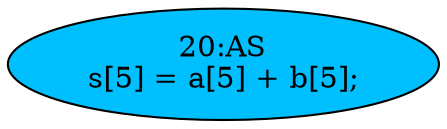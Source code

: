 strict digraph "" {
	node [label="\N"];
	"20:AS"	[ast="<pyverilog.vparser.ast.Assign object at 0x7f2787d98b50>",
		def_var="['s']",
		fillcolor=deepskyblue,
		label="20:AS
s[5] = a[5] + b[5];",
		statements="[]",
		style=filled,
		typ=Assign,
		use_var="['a', 'b']"];
}
